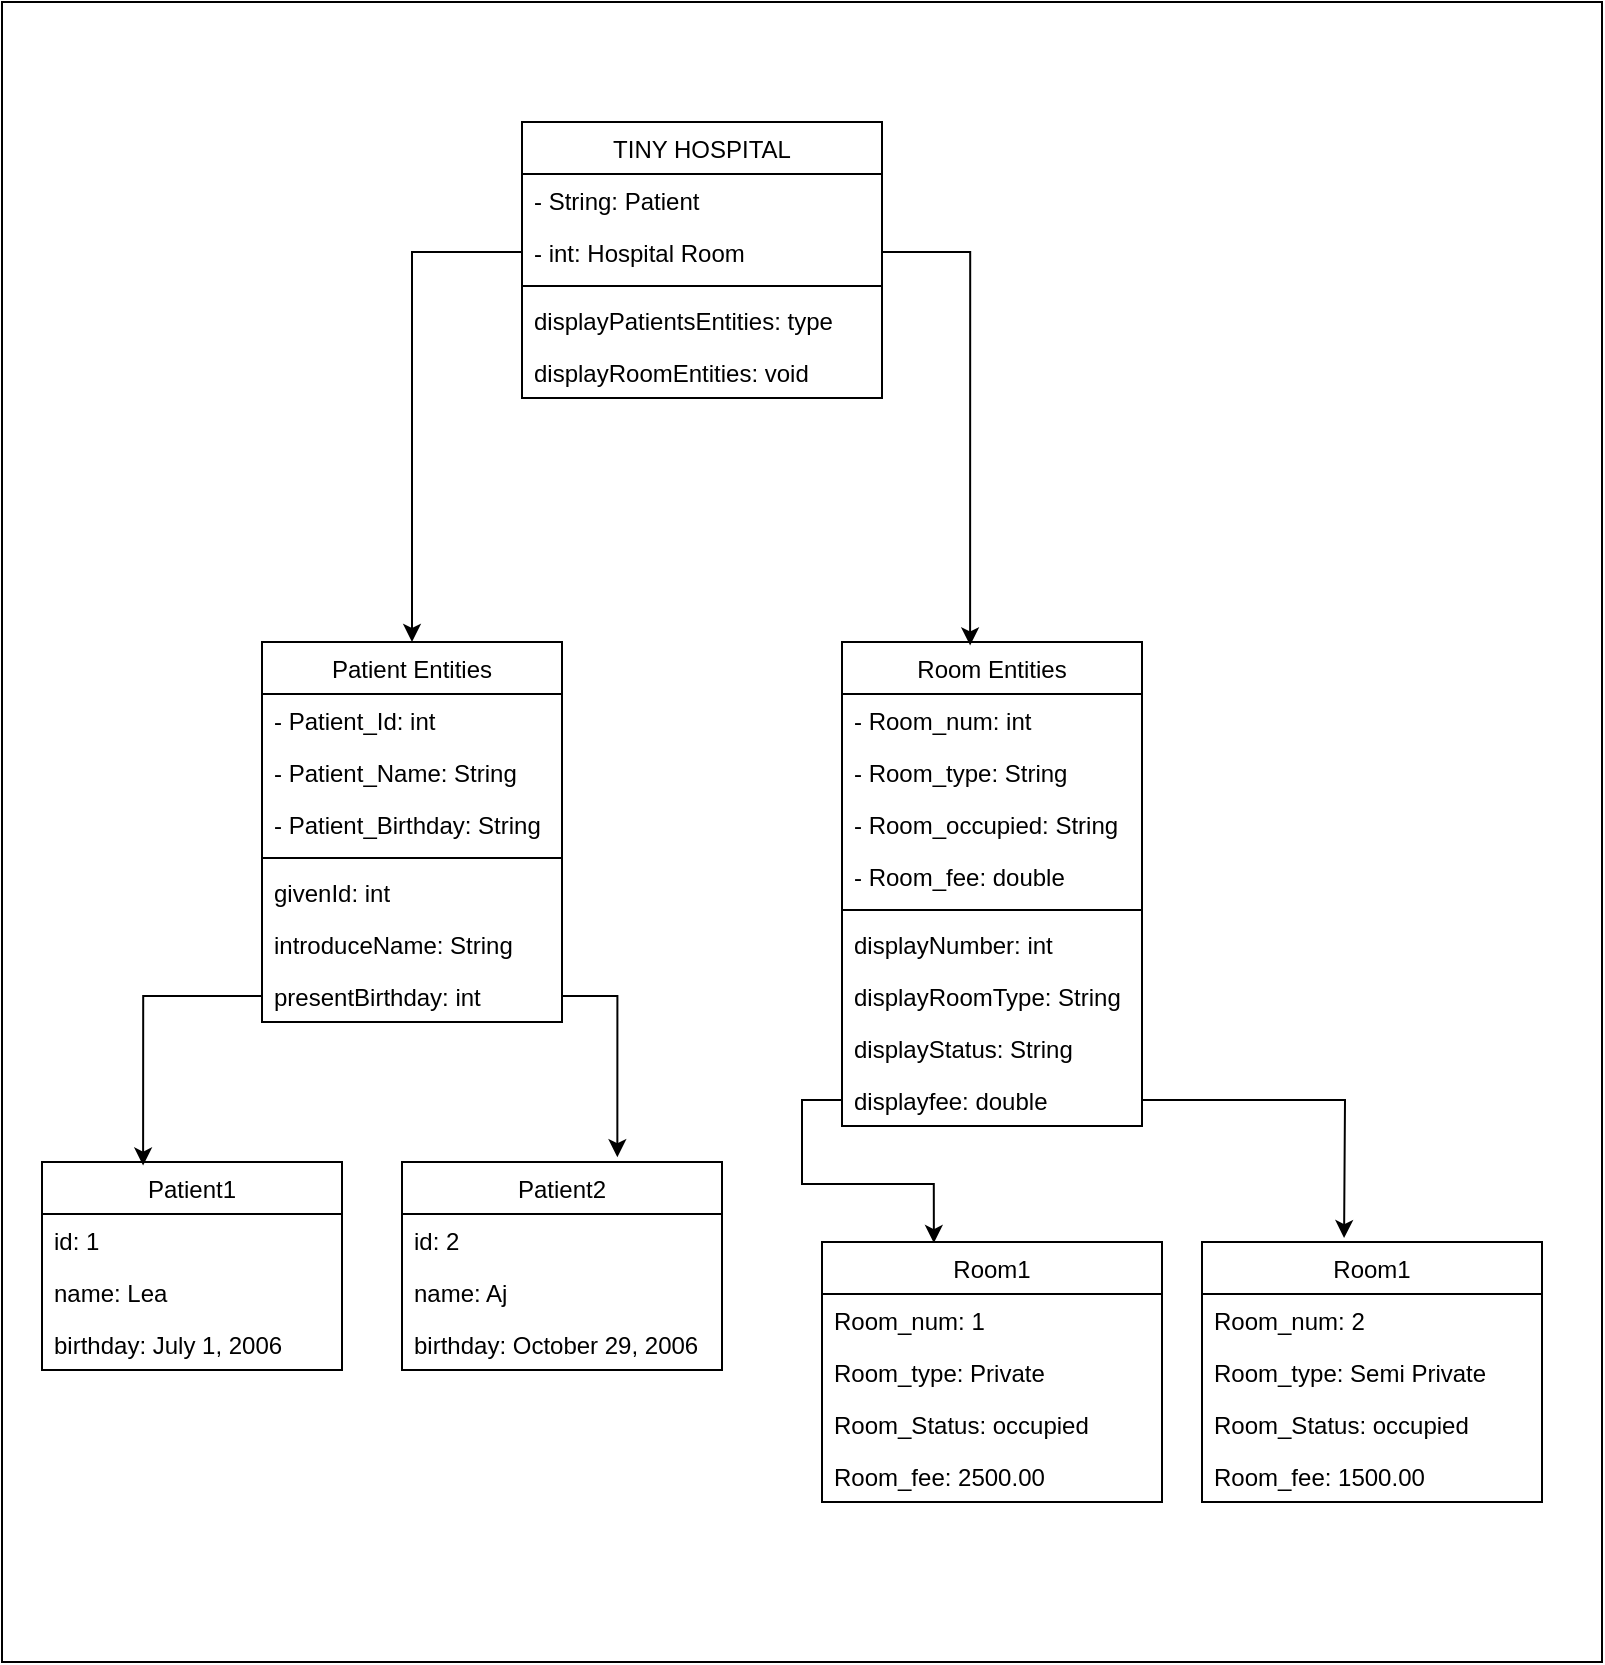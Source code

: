 <mxfile version="20.8.16" type="device"><diagram name="Page-1" id="Ab84EslbmPCFspffsZxQ"><mxGraphModel dx="1329" dy="828" grid="1" gridSize="10" guides="1" tooltips="1" connect="1" arrows="1" fold="1" page="1" pageScale="1" pageWidth="850" pageHeight="1100" math="0" shadow="0"><root><mxCell id="0"/><mxCell id="1" parent="0"/><mxCell id="2FZAbsevlVnE2WnjPPrp-94" value="" style="rounded=0;whiteSpace=wrap;html=1;" vertex="1" parent="1"><mxGeometry y="10" width="800" height="830" as="geometry"/></mxCell><mxCell id="2FZAbsevlVnE2WnjPPrp-2" value="TINY HOSPITAL" style="swimlane;fontStyle=0;childLayout=stackLayout;horizontal=1;startSize=26;fillColor=none;horizontalStack=0;resizeParent=1;resizeParentMax=0;resizeLast=0;collapsible=1;marginBottom=0;" vertex="1" parent="1"><mxGeometry x="260" y="70" width="180" height="138" as="geometry"/></mxCell><mxCell id="2FZAbsevlVnE2WnjPPrp-3" value="- String: Patient" style="text;strokeColor=none;fillColor=none;align=left;verticalAlign=top;spacingLeft=4;spacingRight=4;overflow=hidden;rotatable=0;points=[[0,0.5],[1,0.5]];portConstraint=eastwest;" vertex="1" parent="2FZAbsevlVnE2WnjPPrp-2"><mxGeometry y="26" width="180" height="26" as="geometry"/></mxCell><mxCell id="2FZAbsevlVnE2WnjPPrp-4" value="- int: Hospital Room" style="text;strokeColor=none;fillColor=none;align=left;verticalAlign=top;spacingLeft=4;spacingRight=4;overflow=hidden;rotatable=0;points=[[0,0.5],[1,0.5]];portConstraint=eastwest;" vertex="1" parent="2FZAbsevlVnE2WnjPPrp-2"><mxGeometry y="52" width="180" height="26" as="geometry"/></mxCell><mxCell id="2FZAbsevlVnE2WnjPPrp-72" value="" style="line;strokeWidth=1;fillColor=none;align=left;verticalAlign=middle;spacingTop=-1;spacingLeft=3;spacingRight=3;rotatable=0;labelPosition=right;points=[];portConstraint=eastwest;strokeColor=inherit;" vertex="1" parent="2FZAbsevlVnE2WnjPPrp-2"><mxGeometry y="78" width="180" height="8" as="geometry"/></mxCell><mxCell id="2FZAbsevlVnE2WnjPPrp-29" value="displayPatientsEntities: type" style="text;strokeColor=none;fillColor=none;align=left;verticalAlign=top;spacingLeft=4;spacingRight=4;overflow=hidden;rotatable=0;points=[[0,0.5],[1,0.5]];portConstraint=eastwest;" vertex="1" parent="2FZAbsevlVnE2WnjPPrp-2"><mxGeometry y="86" width="180" height="26" as="geometry"/></mxCell><mxCell id="2FZAbsevlVnE2WnjPPrp-30" value="displayRoomEntities: void" style="text;strokeColor=none;fillColor=none;align=left;verticalAlign=top;spacingLeft=4;spacingRight=4;overflow=hidden;rotatable=0;points=[[0,0.5],[1,0.5]];portConstraint=eastwest;" vertex="1" parent="2FZAbsevlVnE2WnjPPrp-2"><mxGeometry y="112" width="180" height="26" as="geometry"/></mxCell><mxCell id="2FZAbsevlVnE2WnjPPrp-6" value="Patient Entities" style="swimlane;fontStyle=0;childLayout=stackLayout;horizontal=1;startSize=26;fillColor=none;horizontalStack=0;resizeParent=1;resizeParentMax=0;resizeLast=0;collapsible=1;marginBottom=0;" vertex="1" parent="1"><mxGeometry x="130" y="330" width="150" height="190" as="geometry"/></mxCell><mxCell id="2FZAbsevlVnE2WnjPPrp-7" value="- Patient_Id: int    " style="text;strokeColor=none;fillColor=none;align=left;verticalAlign=top;spacingLeft=4;spacingRight=4;overflow=hidden;rotatable=0;points=[[0,0.5],[1,0.5]];portConstraint=eastwest;" vertex="1" parent="2FZAbsevlVnE2WnjPPrp-6"><mxGeometry y="26" width="150" height="26" as="geometry"/></mxCell><mxCell id="2FZAbsevlVnE2WnjPPrp-8" value="- Patient_Name: String" style="text;strokeColor=none;fillColor=none;align=left;verticalAlign=top;spacingLeft=4;spacingRight=4;overflow=hidden;rotatable=0;points=[[0,0.5],[1,0.5]];portConstraint=eastwest;" vertex="1" parent="2FZAbsevlVnE2WnjPPrp-6"><mxGeometry y="52" width="150" height="26" as="geometry"/></mxCell><mxCell id="2FZAbsevlVnE2WnjPPrp-9" value="- Patient_Birthday: String" style="text;strokeColor=none;fillColor=none;align=left;verticalAlign=top;spacingLeft=4;spacingRight=4;overflow=hidden;rotatable=0;points=[[0,0.5],[1,0.5]];portConstraint=eastwest;" vertex="1" parent="2FZAbsevlVnE2WnjPPrp-6"><mxGeometry y="78" width="150" height="26" as="geometry"/></mxCell><mxCell id="2FZAbsevlVnE2WnjPPrp-26" value="" style="line;strokeWidth=1;fillColor=none;align=left;verticalAlign=middle;spacingTop=-1;spacingLeft=3;spacingRight=3;rotatable=0;labelPosition=right;points=[];portConstraint=eastwest;strokeColor=inherit;" vertex="1" parent="2FZAbsevlVnE2WnjPPrp-6"><mxGeometry y="104" width="150" height="8" as="geometry"/></mxCell><mxCell id="2FZAbsevlVnE2WnjPPrp-20" value="givenId: int" style="text;strokeColor=none;fillColor=none;align=left;verticalAlign=top;spacingLeft=4;spacingRight=4;overflow=hidden;rotatable=0;points=[[0,0.5],[1,0.5]];portConstraint=eastwest;" vertex="1" parent="2FZAbsevlVnE2WnjPPrp-6"><mxGeometry y="112" width="150" height="26" as="geometry"/></mxCell><mxCell id="2FZAbsevlVnE2WnjPPrp-21" value="introduceName: String" style="text;strokeColor=none;fillColor=none;align=left;verticalAlign=top;spacingLeft=4;spacingRight=4;overflow=hidden;rotatable=0;points=[[0,0.5],[1,0.5]];portConstraint=eastwest;" vertex="1" parent="2FZAbsevlVnE2WnjPPrp-6"><mxGeometry y="138" width="150" height="26" as="geometry"/></mxCell><mxCell id="2FZAbsevlVnE2WnjPPrp-22" value="presentBirthday: int" style="text;strokeColor=none;fillColor=none;align=left;verticalAlign=top;spacingLeft=4;spacingRight=4;overflow=hidden;rotatable=0;points=[[0,0.5],[1,0.5]];portConstraint=eastwest;" vertex="1" parent="2FZAbsevlVnE2WnjPPrp-6"><mxGeometry y="164" width="150" height="26" as="geometry"/></mxCell><mxCell id="2FZAbsevlVnE2WnjPPrp-12" value="Room Entities" style="swimlane;fontStyle=0;childLayout=stackLayout;horizontal=1;startSize=26;fillColor=none;horizontalStack=0;resizeParent=1;resizeParentMax=0;resizeLast=0;collapsible=1;marginBottom=0;" vertex="1" parent="1"><mxGeometry x="420" y="330" width="150" height="242" as="geometry"/></mxCell><mxCell id="2FZAbsevlVnE2WnjPPrp-13" value="- Room_num: int    " style="text;strokeColor=none;fillColor=none;align=left;verticalAlign=top;spacingLeft=4;spacingRight=4;overflow=hidden;rotatable=0;points=[[0,0.5],[1,0.5]];portConstraint=eastwest;" vertex="1" parent="2FZAbsevlVnE2WnjPPrp-12"><mxGeometry y="26" width="150" height="26" as="geometry"/></mxCell><mxCell id="2FZAbsevlVnE2WnjPPrp-14" value="- Room_type: String" style="text;strokeColor=none;fillColor=none;align=left;verticalAlign=top;spacingLeft=4;spacingRight=4;overflow=hidden;rotatable=0;points=[[0,0.5],[1,0.5]];portConstraint=eastwest;" vertex="1" parent="2FZAbsevlVnE2WnjPPrp-12"><mxGeometry y="52" width="150" height="26" as="geometry"/></mxCell><mxCell id="2FZAbsevlVnE2WnjPPrp-71" value="- Room_occupied: String" style="text;strokeColor=none;fillColor=none;align=left;verticalAlign=top;spacingLeft=4;spacingRight=4;overflow=hidden;rotatable=0;points=[[0,0.5],[1,0.5]];portConstraint=eastwest;" vertex="1" parent="2FZAbsevlVnE2WnjPPrp-12"><mxGeometry y="78" width="150" height="26" as="geometry"/></mxCell><mxCell id="2FZAbsevlVnE2WnjPPrp-15" value="- Room_fee: double" style="text;strokeColor=none;fillColor=none;align=left;verticalAlign=top;spacingLeft=4;spacingRight=4;overflow=hidden;rotatable=0;points=[[0,0.5],[1,0.5]];portConstraint=eastwest;" vertex="1" parent="2FZAbsevlVnE2WnjPPrp-12"><mxGeometry y="104" width="150" height="26" as="geometry"/></mxCell><mxCell id="2FZAbsevlVnE2WnjPPrp-27" value="" style="line;strokeWidth=1;fillColor=none;align=left;verticalAlign=middle;spacingTop=-1;spacingLeft=3;spacingRight=3;rotatable=0;labelPosition=right;points=[];portConstraint=eastwest;strokeColor=inherit;" vertex="1" parent="2FZAbsevlVnE2WnjPPrp-12"><mxGeometry y="130" width="150" height="8" as="geometry"/></mxCell><mxCell id="2FZAbsevlVnE2WnjPPrp-23" value="displayNumber: int" style="text;strokeColor=none;fillColor=none;align=left;verticalAlign=top;spacingLeft=4;spacingRight=4;overflow=hidden;rotatable=0;points=[[0,0.5],[1,0.5]];portConstraint=eastwest;" vertex="1" parent="2FZAbsevlVnE2WnjPPrp-12"><mxGeometry y="138" width="150" height="26" as="geometry"/></mxCell><mxCell id="2FZAbsevlVnE2WnjPPrp-24" value="displayRoomType: String" style="text;strokeColor=none;fillColor=none;align=left;verticalAlign=top;spacingLeft=4;spacingRight=4;overflow=hidden;rotatable=0;points=[[0,0.5],[1,0.5]];portConstraint=eastwest;" vertex="1" parent="2FZAbsevlVnE2WnjPPrp-12"><mxGeometry y="164" width="150" height="26" as="geometry"/></mxCell><mxCell id="2FZAbsevlVnE2WnjPPrp-73" value="displayStatus: String" style="text;strokeColor=none;fillColor=none;align=left;verticalAlign=top;spacingLeft=4;spacingRight=4;overflow=hidden;rotatable=0;points=[[0,0.5],[1,0.5]];portConstraint=eastwest;" vertex="1" parent="2FZAbsevlVnE2WnjPPrp-12"><mxGeometry y="190" width="150" height="26" as="geometry"/></mxCell><mxCell id="2FZAbsevlVnE2WnjPPrp-25" value="displayfee: double" style="text;strokeColor=none;fillColor=none;align=left;verticalAlign=top;spacingLeft=4;spacingRight=4;overflow=hidden;rotatable=0;points=[[0,0.5],[1,0.5]];portConstraint=eastwest;" vertex="1" parent="2FZAbsevlVnE2WnjPPrp-12"><mxGeometry y="216" width="150" height="26" as="geometry"/></mxCell><mxCell id="2FZAbsevlVnE2WnjPPrp-16" style="edgeStyle=orthogonalEdgeStyle;rounded=0;orthogonalLoop=1;jettySize=auto;html=1;exitX=0;exitY=0.5;exitDx=0;exitDy=0;" edge="1" parent="1" source="2FZAbsevlVnE2WnjPPrp-4" target="2FZAbsevlVnE2WnjPPrp-6"><mxGeometry relative="1" as="geometry"/></mxCell><mxCell id="2FZAbsevlVnE2WnjPPrp-17" style="edgeStyle=orthogonalEdgeStyle;rounded=0;orthogonalLoop=1;jettySize=auto;html=1;exitX=1;exitY=0.5;exitDx=0;exitDy=0;entryX=0.427;entryY=0.007;entryDx=0;entryDy=0;entryPerimeter=0;" edge="1" parent="1" source="2FZAbsevlVnE2WnjPPrp-4" target="2FZAbsevlVnE2WnjPPrp-12"><mxGeometry relative="1" as="geometry"/></mxCell><mxCell id="2FZAbsevlVnE2WnjPPrp-43" value="Patient1" style="swimlane;fontStyle=0;childLayout=stackLayout;horizontal=1;startSize=26;fillColor=none;horizontalStack=0;resizeParent=1;resizeParentMax=0;resizeLast=0;collapsible=1;marginBottom=0;" vertex="1" parent="1"><mxGeometry x="20" y="590" width="150" height="104" as="geometry"/></mxCell><mxCell id="2FZAbsevlVnE2WnjPPrp-44" value="id: 1" style="text;strokeColor=none;fillColor=none;align=left;verticalAlign=top;spacingLeft=4;spacingRight=4;overflow=hidden;rotatable=0;points=[[0,0.5],[1,0.5]];portConstraint=eastwest;" vertex="1" parent="2FZAbsevlVnE2WnjPPrp-43"><mxGeometry y="26" width="150" height="26" as="geometry"/></mxCell><mxCell id="2FZAbsevlVnE2WnjPPrp-46" value="name: Lea" style="text;strokeColor=none;fillColor=none;align=left;verticalAlign=top;spacingLeft=4;spacingRight=4;overflow=hidden;rotatable=0;points=[[0,0.5],[1,0.5]];portConstraint=eastwest;" vertex="1" parent="2FZAbsevlVnE2WnjPPrp-43"><mxGeometry y="52" width="150" height="26" as="geometry"/></mxCell><mxCell id="2FZAbsevlVnE2WnjPPrp-51" value="birthday: July 1, 2006 " style="text;strokeColor=none;fillColor=none;align=left;verticalAlign=top;spacingLeft=4;spacingRight=4;overflow=hidden;rotatable=0;points=[[0,0.5],[1,0.5]];portConstraint=eastwest;" vertex="1" parent="2FZAbsevlVnE2WnjPPrp-43"><mxGeometry y="78" width="150" height="26" as="geometry"/></mxCell><mxCell id="2FZAbsevlVnE2WnjPPrp-52" style="edgeStyle=orthogonalEdgeStyle;rounded=0;orthogonalLoop=1;jettySize=auto;html=1;entryX=0.337;entryY=0.017;entryDx=0;entryDy=0;entryPerimeter=0;" edge="1" parent="1" source="2FZAbsevlVnE2WnjPPrp-22" target="2FZAbsevlVnE2WnjPPrp-43"><mxGeometry relative="1" as="geometry"/></mxCell><mxCell id="2FZAbsevlVnE2WnjPPrp-61" value="Patient2" style="swimlane;fontStyle=0;childLayout=stackLayout;horizontal=1;startSize=26;fillColor=none;horizontalStack=0;resizeParent=1;resizeParentMax=0;resizeLast=0;collapsible=1;marginBottom=0;" vertex="1" parent="1"><mxGeometry x="200" y="590" width="160" height="104" as="geometry"/></mxCell><mxCell id="2FZAbsevlVnE2WnjPPrp-62" value="id: 2" style="text;strokeColor=none;fillColor=none;align=left;verticalAlign=top;spacingLeft=4;spacingRight=4;overflow=hidden;rotatable=0;points=[[0,0.5],[1,0.5]];portConstraint=eastwest;" vertex="1" parent="2FZAbsevlVnE2WnjPPrp-61"><mxGeometry y="26" width="160" height="26" as="geometry"/></mxCell><mxCell id="2FZAbsevlVnE2WnjPPrp-63" value="name: Aj" style="text;strokeColor=none;fillColor=none;align=left;verticalAlign=top;spacingLeft=4;spacingRight=4;overflow=hidden;rotatable=0;points=[[0,0.5],[1,0.5]];portConstraint=eastwest;" vertex="1" parent="2FZAbsevlVnE2WnjPPrp-61"><mxGeometry y="52" width="160" height="26" as="geometry"/></mxCell><mxCell id="2FZAbsevlVnE2WnjPPrp-64" value="birthday: October 29, 2006 " style="text;strokeColor=none;fillColor=none;align=left;verticalAlign=top;spacingLeft=4;spacingRight=4;overflow=hidden;rotatable=0;points=[[0,0.5],[1,0.5]];portConstraint=eastwest;" vertex="1" parent="2FZAbsevlVnE2WnjPPrp-61"><mxGeometry y="78" width="160" height="26" as="geometry"/></mxCell><mxCell id="2FZAbsevlVnE2WnjPPrp-65" style="edgeStyle=orthogonalEdgeStyle;rounded=0;orthogonalLoop=1;jettySize=auto;html=1;entryX=0.673;entryY=-0.023;entryDx=0;entryDy=0;entryPerimeter=0;" edge="1" parent="1" source="2FZAbsevlVnE2WnjPPrp-22" target="2FZAbsevlVnE2WnjPPrp-61"><mxGeometry relative="1" as="geometry"/></mxCell><mxCell id="2FZAbsevlVnE2WnjPPrp-67" value="Room1" style="swimlane;fontStyle=0;childLayout=stackLayout;horizontal=1;startSize=26;fillColor=none;horizontalStack=0;resizeParent=1;resizeParentMax=0;resizeLast=0;collapsible=1;marginBottom=0;" vertex="1" parent="1"><mxGeometry x="410" y="630" width="170" height="130" as="geometry"/></mxCell><mxCell id="2FZAbsevlVnE2WnjPPrp-68" value="Room_num: 1" style="text;strokeColor=none;fillColor=none;align=left;verticalAlign=top;spacingLeft=4;spacingRight=4;overflow=hidden;rotatable=0;points=[[0,0.5],[1,0.5]];portConstraint=eastwest;" vertex="1" parent="2FZAbsevlVnE2WnjPPrp-67"><mxGeometry y="26" width="170" height="26" as="geometry"/></mxCell><mxCell id="2FZAbsevlVnE2WnjPPrp-69" value="Room_type: Private" style="text;strokeColor=none;fillColor=none;align=left;verticalAlign=top;spacingLeft=4;spacingRight=4;overflow=hidden;rotatable=0;points=[[0,0.5],[1,0.5]];portConstraint=eastwest;" vertex="1" parent="2FZAbsevlVnE2WnjPPrp-67"><mxGeometry y="52" width="170" height="26" as="geometry"/></mxCell><mxCell id="2FZAbsevlVnE2WnjPPrp-70" value="Room_Status: occupied" style="text;strokeColor=none;fillColor=none;align=left;verticalAlign=top;spacingLeft=4;spacingRight=4;overflow=hidden;rotatable=0;points=[[0,0.5],[1,0.5]];portConstraint=eastwest;" vertex="1" parent="2FZAbsevlVnE2WnjPPrp-67"><mxGeometry y="78" width="170" height="26" as="geometry"/></mxCell><mxCell id="2FZAbsevlVnE2WnjPPrp-88" value="Room_fee: 2500.00" style="text;strokeColor=none;fillColor=none;align=left;verticalAlign=top;spacingLeft=4;spacingRight=4;overflow=hidden;rotatable=0;points=[[0,0.5],[1,0.5]];portConstraint=eastwest;" vertex="1" parent="2FZAbsevlVnE2WnjPPrp-67"><mxGeometry y="104" width="170" height="26" as="geometry"/></mxCell><mxCell id="2FZAbsevlVnE2WnjPPrp-79" style="edgeStyle=orthogonalEdgeStyle;rounded=0;orthogonalLoop=1;jettySize=auto;html=1;entryX=0.329;entryY=0.004;entryDx=0;entryDy=0;entryPerimeter=0;" edge="1" parent="1" source="2FZAbsevlVnE2WnjPPrp-25" target="2FZAbsevlVnE2WnjPPrp-67"><mxGeometry relative="1" as="geometry"/></mxCell><mxCell id="2FZAbsevlVnE2WnjPPrp-80" style="edgeStyle=orthogonalEdgeStyle;rounded=0;orthogonalLoop=1;jettySize=auto;html=1;entryX=0.436;entryY=-0.019;entryDx=0;entryDy=0;entryPerimeter=0;" edge="1" parent="1" source="2FZAbsevlVnE2WnjPPrp-25"><mxGeometry relative="1" as="geometry"><mxPoint x="671.04" y="628.024" as="targetPoint"/></mxGeometry></mxCell><mxCell id="2FZAbsevlVnE2WnjPPrp-89" value="Room1" style="swimlane;fontStyle=0;childLayout=stackLayout;horizontal=1;startSize=26;fillColor=none;horizontalStack=0;resizeParent=1;resizeParentMax=0;resizeLast=0;collapsible=1;marginBottom=0;" vertex="1" parent="1"><mxGeometry x="600" y="630" width="170" height="130" as="geometry"/></mxCell><mxCell id="2FZAbsevlVnE2WnjPPrp-90" value="Room_num: 2" style="text;strokeColor=none;fillColor=none;align=left;verticalAlign=top;spacingLeft=4;spacingRight=4;overflow=hidden;rotatable=0;points=[[0,0.5],[1,0.5]];portConstraint=eastwest;" vertex="1" parent="2FZAbsevlVnE2WnjPPrp-89"><mxGeometry y="26" width="170" height="26" as="geometry"/></mxCell><mxCell id="2FZAbsevlVnE2WnjPPrp-91" value="Room_type: Semi Private" style="text;strokeColor=none;fillColor=none;align=left;verticalAlign=top;spacingLeft=4;spacingRight=4;overflow=hidden;rotatable=0;points=[[0,0.5],[1,0.5]];portConstraint=eastwest;" vertex="1" parent="2FZAbsevlVnE2WnjPPrp-89"><mxGeometry y="52" width="170" height="26" as="geometry"/></mxCell><mxCell id="2FZAbsevlVnE2WnjPPrp-92" value="Room_Status: occupied" style="text;strokeColor=none;fillColor=none;align=left;verticalAlign=top;spacingLeft=4;spacingRight=4;overflow=hidden;rotatable=0;points=[[0,0.5],[1,0.5]];portConstraint=eastwest;" vertex="1" parent="2FZAbsevlVnE2WnjPPrp-89"><mxGeometry y="78" width="170" height="26" as="geometry"/></mxCell><mxCell id="2FZAbsevlVnE2WnjPPrp-93" value="Room_fee: 1500.00&#10;" style="text;strokeColor=none;fillColor=none;align=left;verticalAlign=top;spacingLeft=4;spacingRight=4;overflow=hidden;rotatable=0;points=[[0,0.5],[1,0.5]];portConstraint=eastwest;" vertex="1" parent="2FZAbsevlVnE2WnjPPrp-89"><mxGeometry y="104" width="170" height="26" as="geometry"/></mxCell></root></mxGraphModel></diagram></mxfile>

